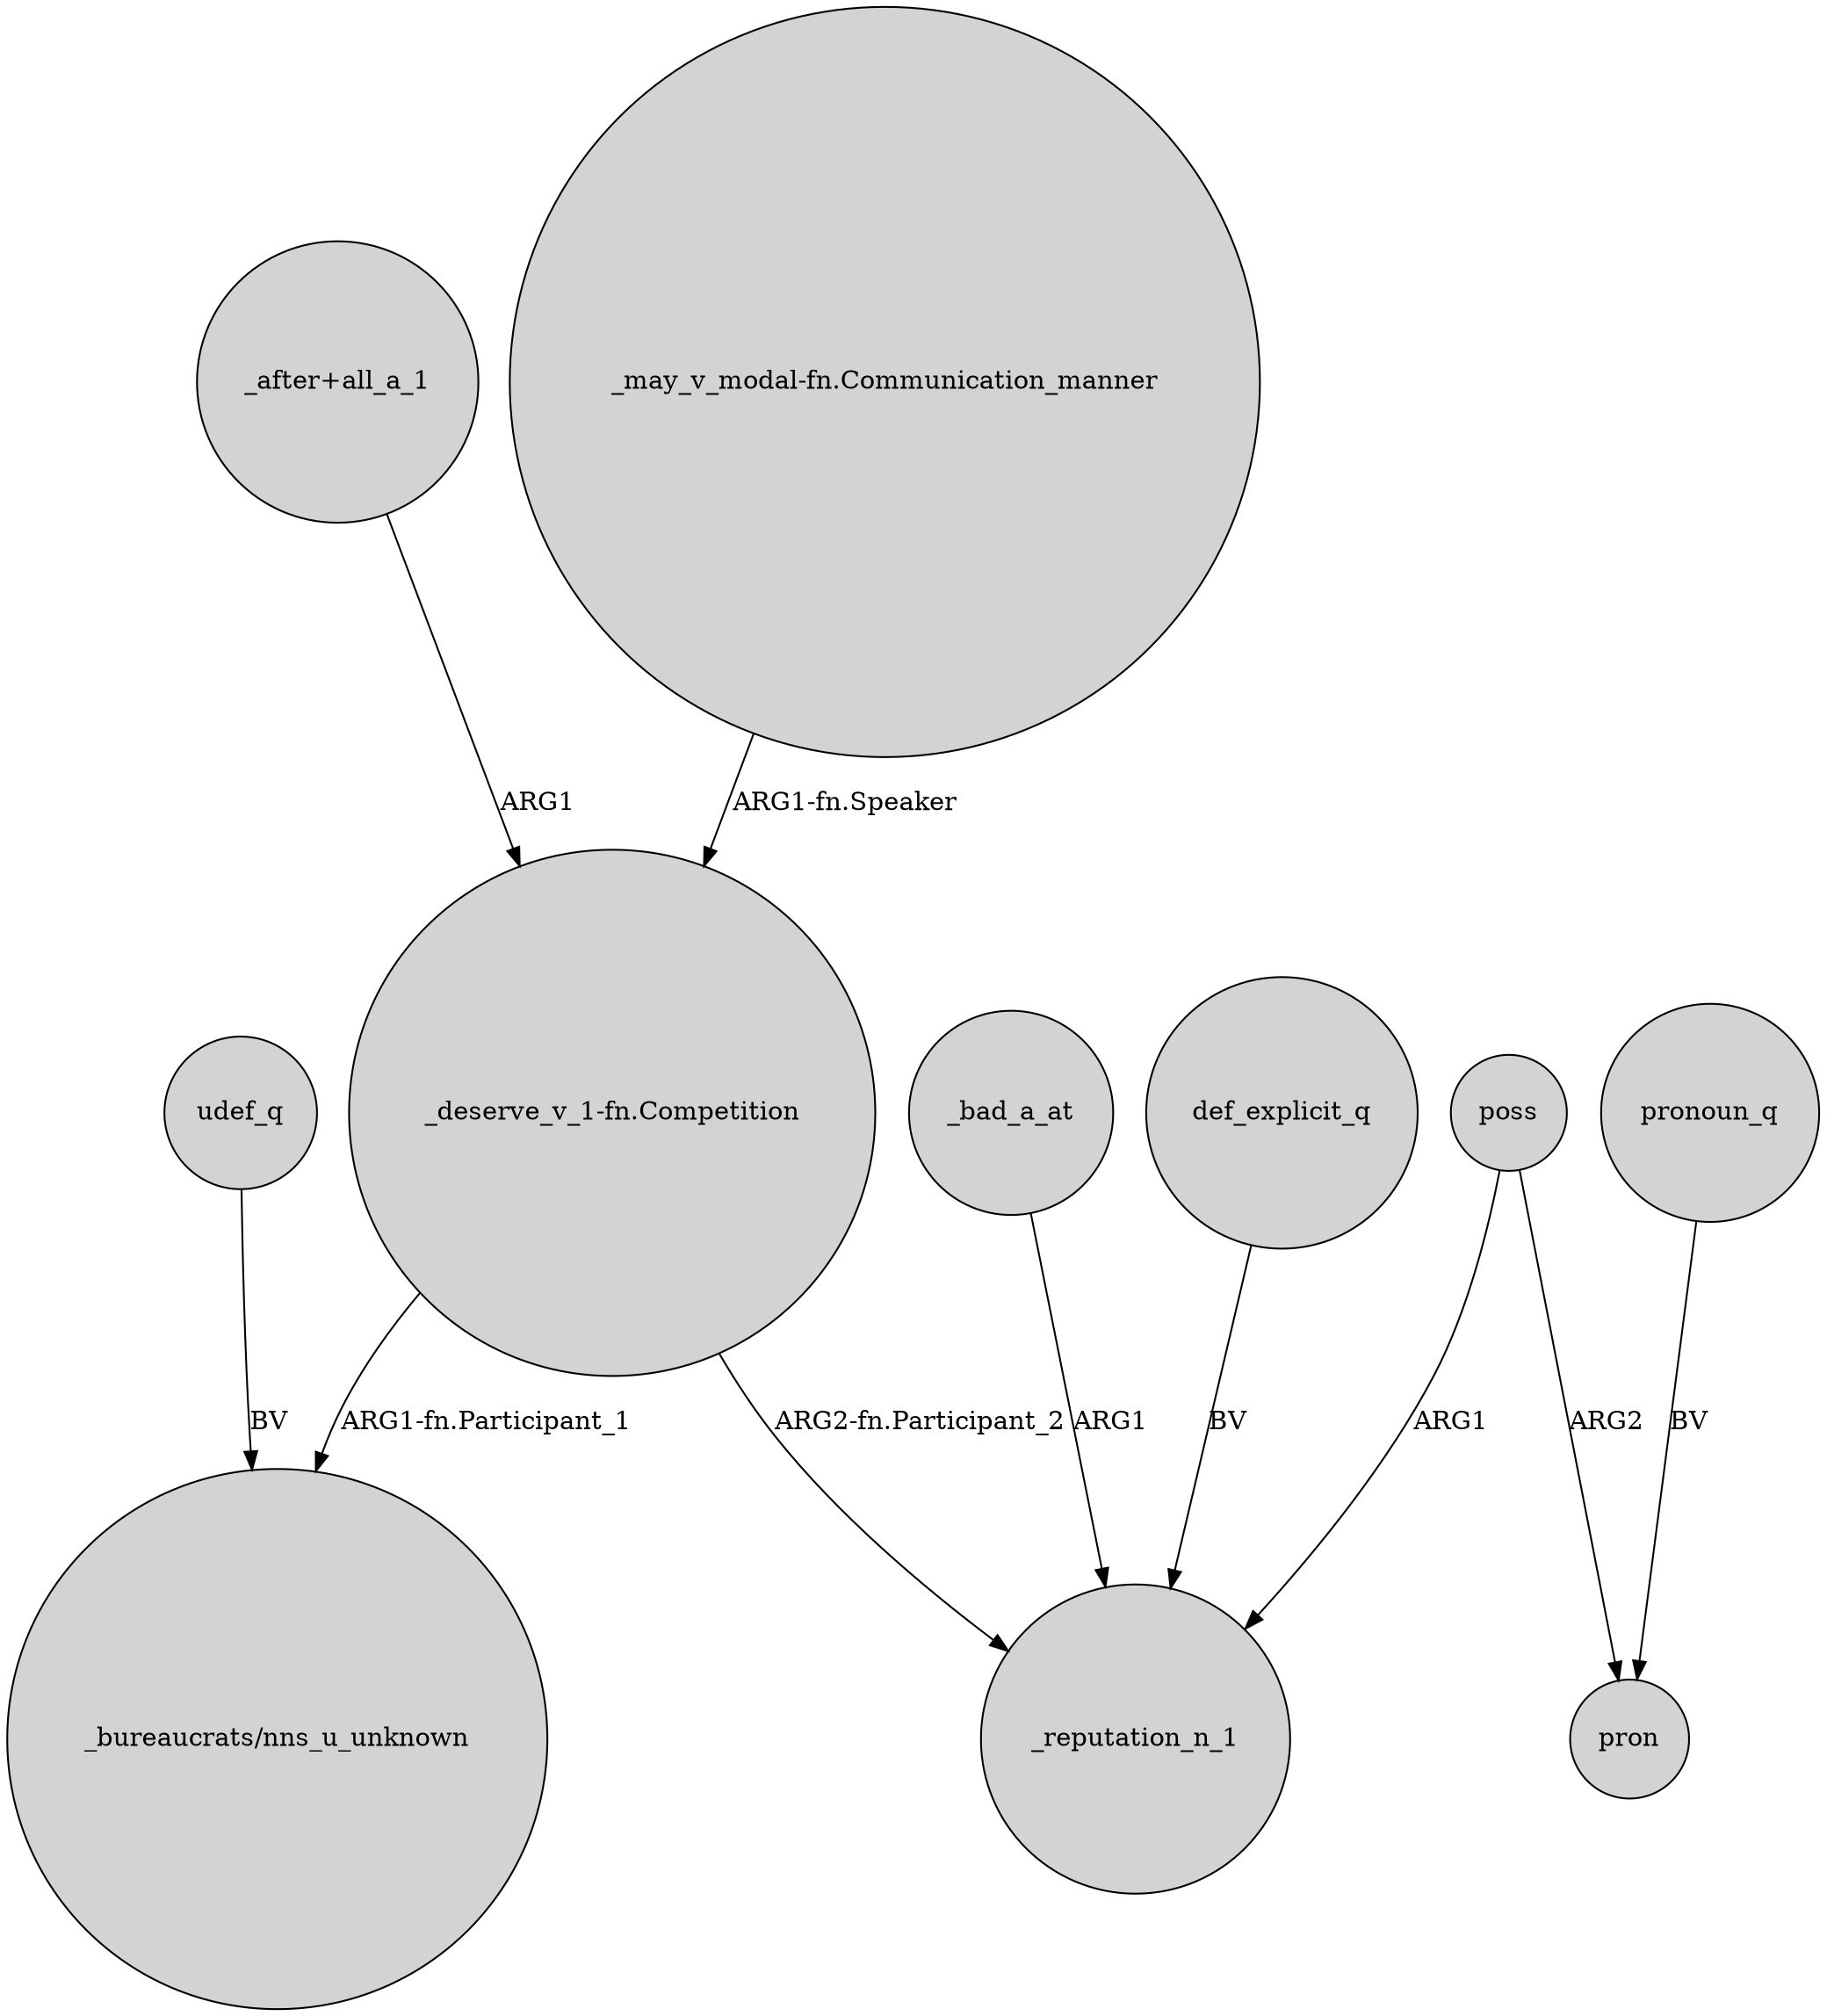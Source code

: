 digraph {
	node [shape=circle style=filled]
	"_after+all_a_1" -> "_deserve_v_1-fn.Competition" [label=ARG1]
	_bad_a_at -> _reputation_n_1 [label=ARG1]
	"_deserve_v_1-fn.Competition" -> "_bureaucrats/nns_u_unknown" [label="ARG1-fn.Participant_1"]
	"_deserve_v_1-fn.Competition" -> _reputation_n_1 [label="ARG2-fn.Participant_2"]
	def_explicit_q -> _reputation_n_1 [label=BV]
	poss -> pron [label=ARG2]
	pronoun_q -> pron [label=BV]
	udef_q -> "_bureaucrats/nns_u_unknown" [label=BV]
	poss -> _reputation_n_1 [label=ARG1]
	"_may_v_modal-fn.Communication_manner" -> "_deserve_v_1-fn.Competition" [label="ARG1-fn.Speaker"]
}
